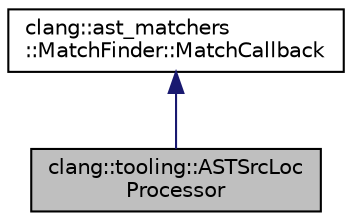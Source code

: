 digraph "clang::tooling::ASTSrcLocProcessor"
{
 // LATEX_PDF_SIZE
  bgcolor="transparent";
  edge [fontname="Helvetica",fontsize="10",labelfontname="Helvetica",labelfontsize="10"];
  node [fontname="Helvetica",fontsize="10",shape=record];
  Node1 [label="clang::tooling::ASTSrcLoc\lProcessor",height=0.2,width=0.4,color="black", fillcolor="grey75", style="filled", fontcolor="black",tooltip=" "];
  Node2 -> Node1 [dir="back",color="midnightblue",fontsize="10",style="solid",fontname="Helvetica"];
  Node2 [label="clang::ast_matchers\l::MatchFinder::MatchCallback",height=0.2,width=0.4,color="black",URL="$classclang_1_1ast__matchers_1_1MatchFinder_1_1MatchCallback.html",tooltip="Called when the Match registered for it was successfully found in the AST."];
}
